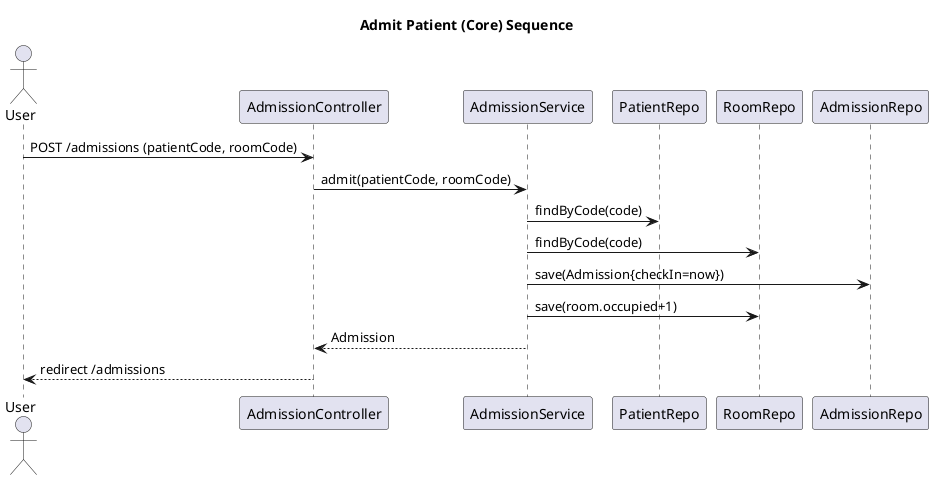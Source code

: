 
@startuml
title Admit Patient (Core) Sequence
actor User
participant AdmissionController
participant AdmissionService
participant PatientRepo
participant RoomRepo
participant AdmissionRepo
User -> AdmissionController: POST /admissions (patientCode, roomCode)
AdmissionController -> AdmissionService: admit(patientCode, roomCode)
AdmissionService -> PatientRepo: findByCode(code)
AdmissionService -> RoomRepo: findByCode(code)
AdmissionService -> AdmissionRepo: save(Admission{checkIn=now})
AdmissionService -> RoomRepo: save(room.occupied+1)
AdmissionService --> AdmissionController: Admission
AdmissionController --> User: redirect /admissions
@enduml
